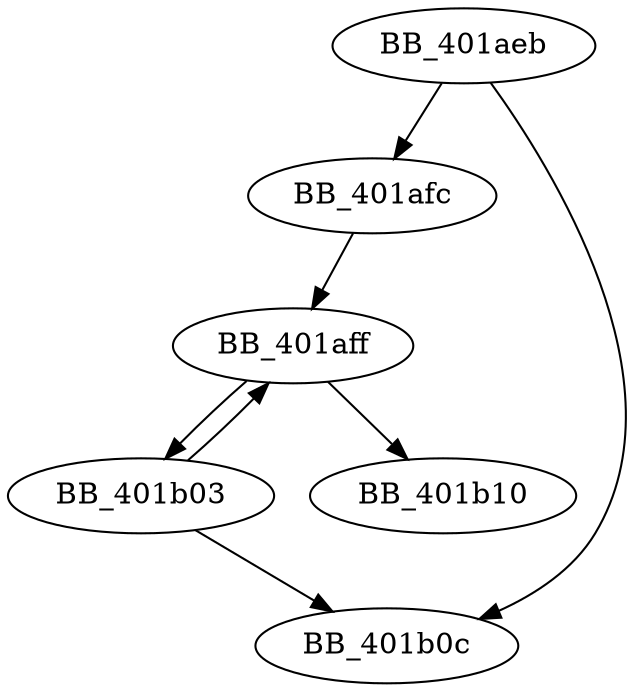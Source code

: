DiGraph sub_401AEB{
BB_401aeb->BB_401afc
BB_401aeb->BB_401b0c
BB_401afc->BB_401aff
BB_401aff->BB_401b03
BB_401aff->BB_401b10
BB_401b03->BB_401aff
BB_401b03->BB_401b0c
}
